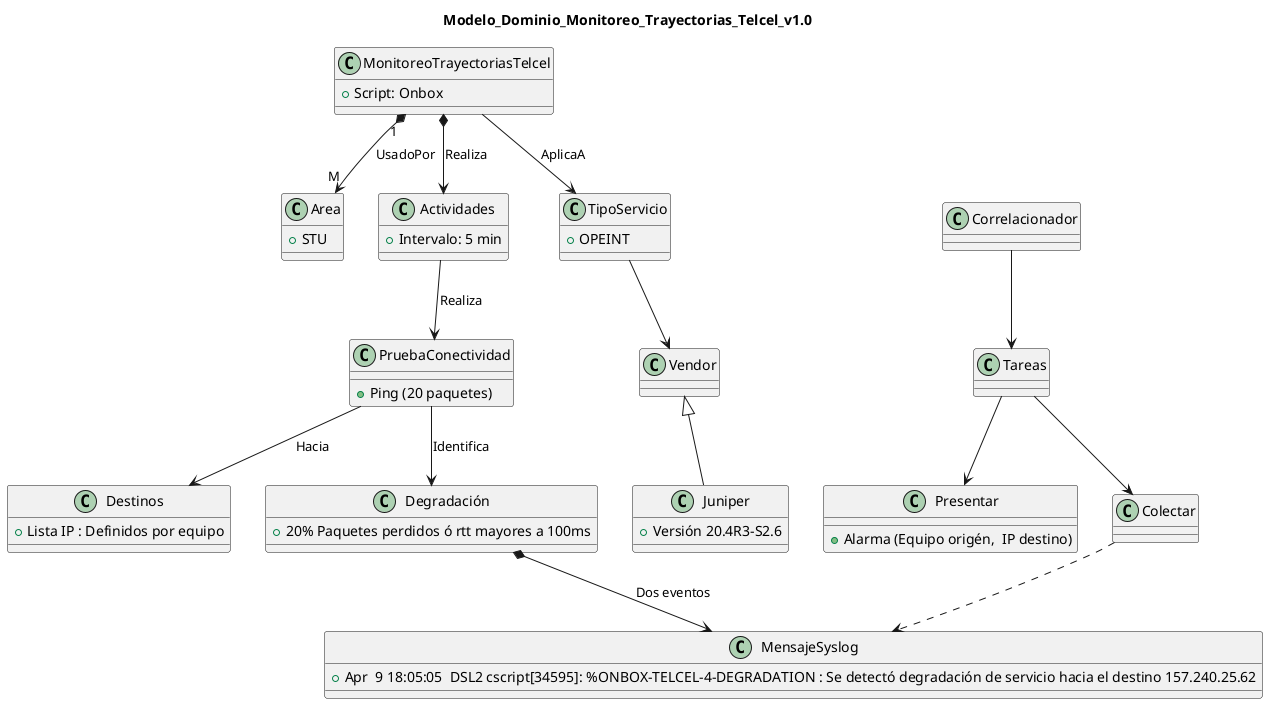 @startuml Modelo_Dominio_Monitoreo_Trayectorias_Telcel_v1.0

title Modelo_Dominio_Monitoreo_Trayectorias_Telcel_v1.0

MonitoreoTrayectoriasTelcel "1"*-->"M" Area : UsadoPor
MonitoreoTrayectoriasTelcel *--> Actividades : Realiza
MonitoreoTrayectoriasTelcel --> TipoServicio : AplicaA

class MonitoreoTrayectoriasTelcel {
    + Script: Onbox
}

class Area {
    + STU 
}

class TipoServicio {
    + OPEINT
}

class Juniper {
    + Versión 20.4R3-S2.6
}

class Actividades {
    + Intervalo: 5 min
}

class PruebaConectividad {
    + Ping (20 paquetes)
}

class Destinos {
    + Lista IP : Definidos por equipo
}

class Degradación {
    + 20% Paquetes perdidos ó rtt mayores a 100ms
}

class MensajeSyslog {
    + Apr  9 18:05:05  DSL2 cscript[34595]: %ONBOX-TELCEL-4-DEGRADATION : Se detectó degradación de servicio hacia el destino 157.240.25.62
}

class Presentar {
    + Alarma (Equipo origén,  IP destino)
}

TipoServicio --> Vendor
Vendor <|-- Juniper

Actividades --> PruebaConectividad : Realiza
PruebaConectividad --> Degradación : Identifica

PruebaConectividad --> Destinos : Hacia
Degradación *--> MensajeSyslog : Dos eventos

Correlacionador --> Tareas

Tareas --> Colectar
Tareas --> Presentar
Colectar ..> MensajeSyslog

@enduml
